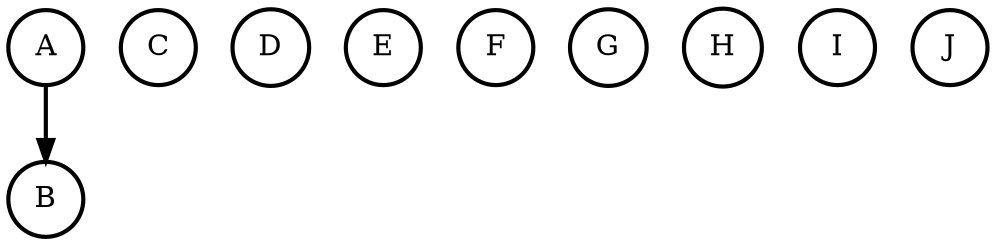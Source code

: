 digraph G {
    0 [label="A", penwidth=2, shape="circle"];
    1 [label="B", penwidth=2, shape="circle"];
    2 [label="C", penwidth=2, shape="circle"];
    3 [label="D", penwidth=2, shape="circle"];
    4 [label="E", penwidth=2, shape="circle"];
    5 [label="F", penwidth=2, shape="circle"];
    6 [label="G", penwidth=2, shape="circle"];
    7 [label="H", penwidth=2, shape="circle"];
    8 [label="I", penwidth=2, shape="circle"];
    9 [label="J", penwidth=2, shape="circle"];
    0 -> 1 [penwidth=2, color=black];
}
